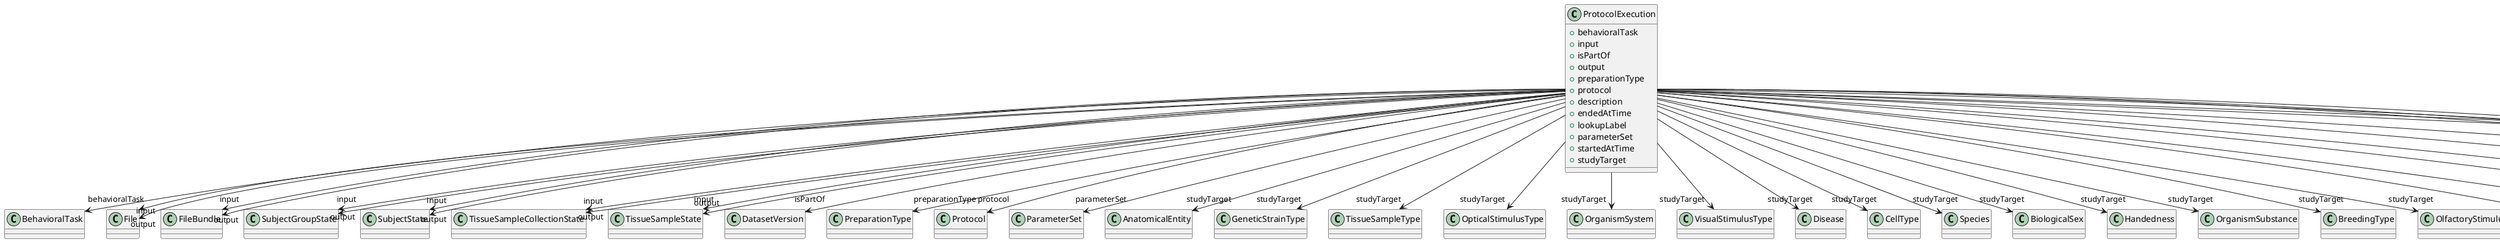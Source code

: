 @startuml
class ProtocolExecution {
+behavioralTask
+input
+isPartOf
+output
+preparationType
+protocol
+description
+endedAtTime
+lookupLabel
+parameterSet
+startedAtTime
+studyTarget

}
ProtocolExecution -d-> "behavioralTask" BehavioralTask
ProtocolExecution -d-> "input" File
ProtocolExecution -d-> "input" FileBundle
ProtocolExecution -d-> "input" SubjectGroupState
ProtocolExecution -d-> "input" SubjectState
ProtocolExecution -d-> "input" TissueSampleCollectionState
ProtocolExecution -d-> "input" TissueSampleState
ProtocolExecution -d-> "isPartOf" DatasetVersion
ProtocolExecution -d-> "output" File
ProtocolExecution -d-> "output" FileBundle
ProtocolExecution -d-> "output" SubjectGroupState
ProtocolExecution -d-> "output" SubjectState
ProtocolExecution -d-> "output" TissueSampleCollectionState
ProtocolExecution -d-> "output" TissueSampleState
ProtocolExecution -d-> "preparationType" PreparationType
ProtocolExecution -d-> "protocol" Protocol
ProtocolExecution -d-> "parameterSet" ParameterSet
ProtocolExecution -d-> "studyTarget" AnatomicalEntity
ProtocolExecution -d-> "studyTarget" GeneticStrainType
ProtocolExecution -d-> "studyTarget" TissueSampleType
ProtocolExecution -d-> "studyTarget" OpticalStimulusType
ProtocolExecution -d-> "studyTarget" OrganismSystem
ProtocolExecution -d-> "studyTarget" VisualStimulusType
ProtocolExecution -d-> "studyTarget" Disease
ProtocolExecution -d-> "studyTarget" CellType
ProtocolExecution -d-> "studyTarget" Species
ProtocolExecution -d-> "studyTarget" BiologicalSex
ProtocolExecution -d-> "studyTarget" Handedness
ProtocolExecution -d-> "studyTarget" OrganismSubstance
ProtocolExecution -d-> "studyTarget" BreedingType
ProtocolExecution -d-> "studyTarget" OlfactoryStimulusType
ProtocolExecution -d-> "studyTarget" TermSuggestion
ProtocolExecution -d-> "studyTarget" AuditoryStimulusType
ProtocolExecution -d-> "studyTarget" TactileStimulusType
ProtocolExecution -d-> "studyTarget" ElectricalStimulusType
ProtocolExecution -d-> "studyTarget" UBERONParcellation
ProtocolExecution -d-> "studyTarget" Organ
ProtocolExecution -d-> "studyTarget" DiseaseModel
ProtocolExecution -d-> "studyTarget" BiologicalOrder
ProtocolExecution -d-> "studyTarget" SubcellularEntity
ProtocolExecution -d-> "studyTarget" GustatoryStimulusType
ProtocolExecution -d-> "studyTarget" CellCultureType
ProtocolExecution -d-> "studyTarget" MolecularEntity

@enduml